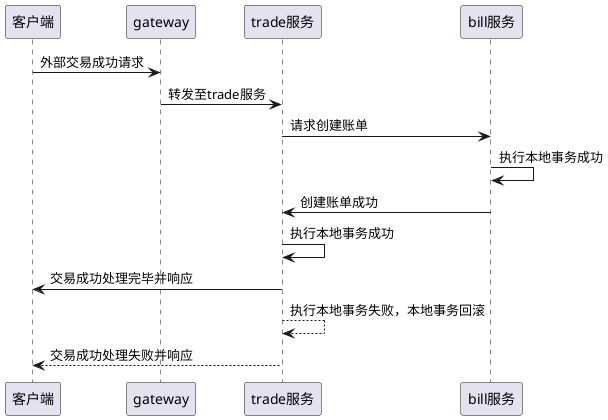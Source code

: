 @startuml
客户端 -> gateway: 外部交易成功请求
gateway -> trade服务: 转发至trade服务
trade服务 -> bill服务: 请求创建账单
bill服务 -> bill服务: 执行本地事务成功
bill服务 -> trade服务: 创建账单成功
trade服务 -> trade服务: 执行本地事务成功
trade服务 -> 客户端: 交易成功处理完毕并响应
trade服务 --> trade服务: 执行本地事务失败，本地事务回滚
trade服务 --> 客户端: 交易成功处理失败并响应
@enduml
